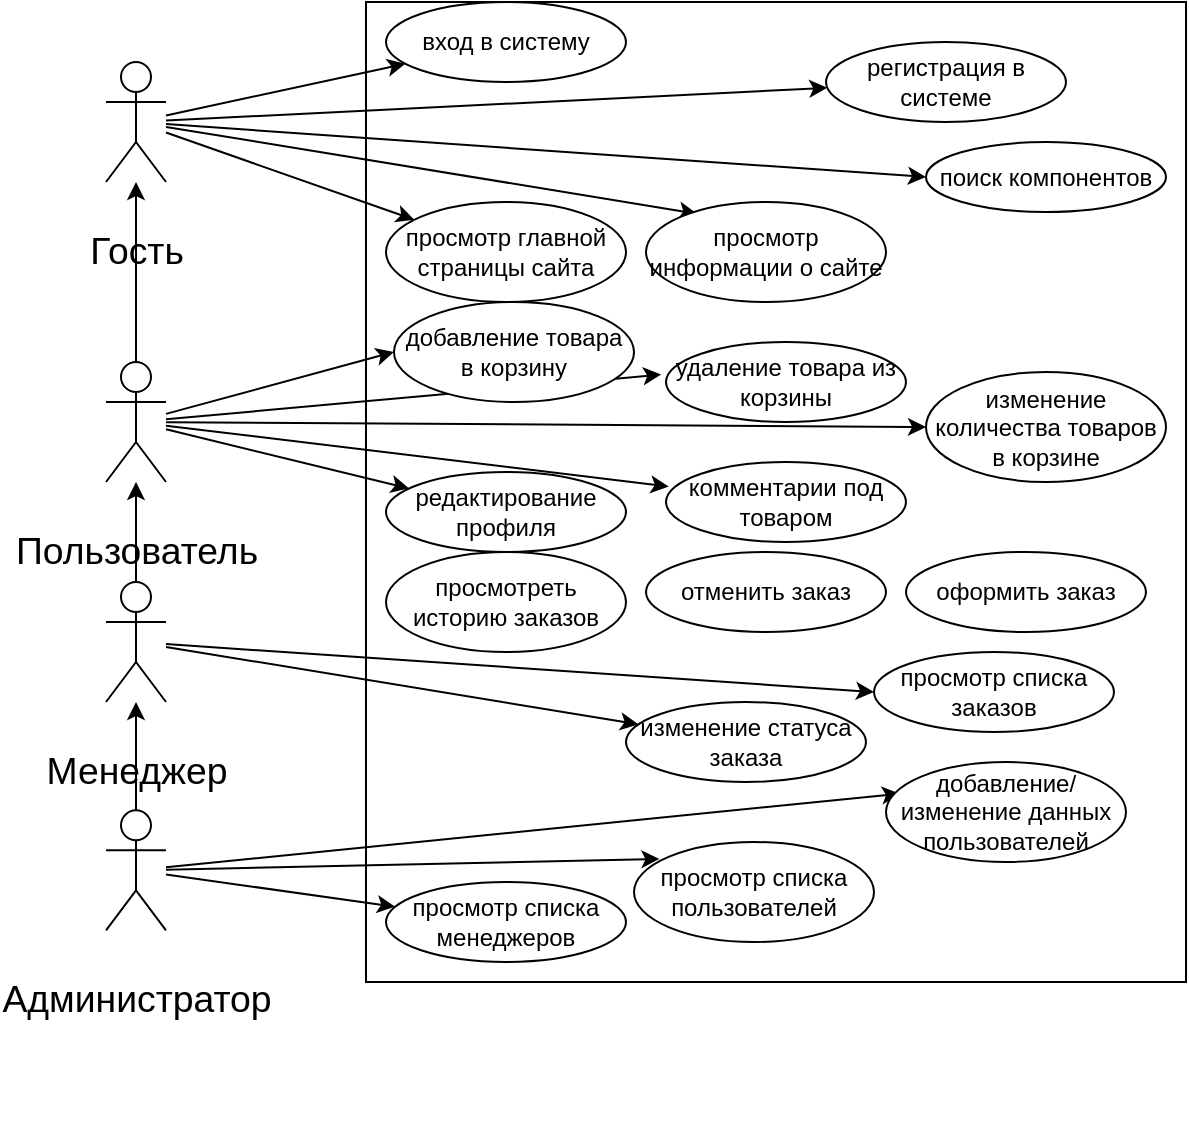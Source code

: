 <mxfile version="21.1.4" type="device">
  <diagram name="Страница 1" id="NzNe0ZoZgYX5Fp__9Vss">
    <mxGraphModel dx="1434" dy="796" grid="0" gridSize="10" guides="1" tooltips="1" connect="1" arrows="1" fold="1" page="1" pageScale="1" pageWidth="827" pageHeight="1169" math="0" shadow="0">
      <root>
        <mxCell id="0" />
        <mxCell id="1" parent="0" />
        <mxCell id="YYnpD3Vnh-vj3eKZaliB-47" value="" style="rounded=0;whiteSpace=wrap;html=1;fillColor=none;" parent="1" vertex="1">
          <mxGeometry x="220" y="10" width="410" height="490" as="geometry" />
        </mxCell>
        <mxCell id="YYnpD3Vnh-vj3eKZaliB-32" style="rounded=0;orthogonalLoop=1;jettySize=auto;html=1;" parent="1" source="YYnpD3Vnh-vj3eKZaliB-1" target="YYnpD3Vnh-vj3eKZaliB-11" edge="1">
          <mxGeometry relative="1" as="geometry" />
        </mxCell>
        <mxCell id="YYnpD3Vnh-vj3eKZaliB-33" style="rounded=0;orthogonalLoop=1;jettySize=auto;html=1;" parent="1" source="YYnpD3Vnh-vj3eKZaliB-1" target="YYnpD3Vnh-vj3eKZaliB-10" edge="1">
          <mxGeometry relative="1" as="geometry" />
        </mxCell>
        <mxCell id="YYnpD3Vnh-vj3eKZaliB-34" style="rounded=0;orthogonalLoop=1;jettySize=auto;html=1;entryX=0;entryY=0.5;entryDx=0;entryDy=0;" parent="1" source="YYnpD3Vnh-vj3eKZaliB-1" target="YYnpD3Vnh-vj3eKZaliB-12" edge="1">
          <mxGeometry relative="1" as="geometry" />
        </mxCell>
        <mxCell id="YYnpD3Vnh-vj3eKZaliB-35" style="rounded=0;orthogonalLoop=1;jettySize=auto;html=1;entryX=0.213;entryY=0.117;entryDx=0;entryDy=0;entryPerimeter=0;" parent="1" source="YYnpD3Vnh-vj3eKZaliB-1" target="YYnpD3Vnh-vj3eKZaliB-9" edge="1">
          <mxGeometry relative="1" as="geometry" />
        </mxCell>
        <mxCell id="YYnpD3Vnh-vj3eKZaliB-36" style="rounded=0;orthogonalLoop=1;jettySize=auto;html=1;" parent="1" source="YYnpD3Vnh-vj3eKZaliB-1" target="YYnpD3Vnh-vj3eKZaliB-7" edge="1">
          <mxGeometry relative="1" as="geometry" />
        </mxCell>
        <mxCell id="YYnpD3Vnh-vj3eKZaliB-1" value="&#xa;&lt;span style=&quot;font-size:14.0pt;line-height:150%;&#xa;font-family:&amp;quot;Times New Roman&amp;quot;,serif;mso-fareast-font-family:Calibri;mso-fareast-theme-font:&#xa;minor-latin;mso-bidi-theme-font:minor-bidi;mso-ansi-language:RU;mso-fareast-language:&#xa;EN-US;mso-bidi-language:AR-SA&quot;&gt;Гость&lt;/span&gt;&#xa;&#xa;&#xa;&#xa;" style="shape=umlActor;verticalLabelPosition=bottom;verticalAlign=top;html=1;outlineConnect=0;" parent="1" vertex="1">
          <mxGeometry x="90" y="40" width="30" height="60" as="geometry" />
        </mxCell>
        <mxCell id="YYnpD3Vnh-vj3eKZaliB-38" style="edgeStyle=orthogonalEdgeStyle;rounded=0;orthogonalLoop=1;jettySize=auto;html=1;" parent="1" source="YYnpD3Vnh-vj3eKZaliB-3" target="YYnpD3Vnh-vj3eKZaliB-1" edge="1">
          <mxGeometry relative="1" as="geometry" />
        </mxCell>
        <mxCell id="YYnpD3Vnh-vj3eKZaliB-39" style="rounded=0;orthogonalLoop=1;jettySize=auto;html=1;entryX=0;entryY=0.5;entryDx=0;entryDy=0;" parent="1" source="YYnpD3Vnh-vj3eKZaliB-3" target="YYnpD3Vnh-vj3eKZaliB-15" edge="1">
          <mxGeometry relative="1" as="geometry" />
        </mxCell>
        <mxCell id="YYnpD3Vnh-vj3eKZaliB-40" style="rounded=0;orthogonalLoop=1;jettySize=auto;html=1;entryX=0;entryY=0.5;entryDx=0;entryDy=0;" parent="1" source="YYnpD3Vnh-vj3eKZaliB-3" target="YYnpD3Vnh-vj3eKZaliB-13" edge="1">
          <mxGeometry relative="1" as="geometry" />
        </mxCell>
        <mxCell id="YYnpD3Vnh-vj3eKZaliB-41" style="rounded=0;orthogonalLoop=1;jettySize=auto;html=1;" parent="1" source="YYnpD3Vnh-vj3eKZaliB-3" target="YYnpD3Vnh-vj3eKZaliB-20" edge="1">
          <mxGeometry relative="1" as="geometry" />
        </mxCell>
        <mxCell id="YYnpD3Vnh-vj3eKZaliB-42" style="rounded=0;orthogonalLoop=1;jettySize=auto;html=1;entryX=-0.02;entryY=0.407;entryDx=0;entryDy=0;entryPerimeter=0;" parent="1" source="YYnpD3Vnh-vj3eKZaliB-3" target="YYnpD3Vnh-vj3eKZaliB-14" edge="1">
          <mxGeometry relative="1" as="geometry" />
        </mxCell>
        <mxCell id="YYnpD3Vnh-vj3eKZaliB-43" style="rounded=0;orthogonalLoop=1;jettySize=auto;html=1;entryX=0.011;entryY=0.307;entryDx=0;entryDy=0;entryPerimeter=0;" parent="1" source="YYnpD3Vnh-vj3eKZaliB-3" target="YYnpD3Vnh-vj3eKZaliB-16" edge="1">
          <mxGeometry relative="1" as="geometry" />
        </mxCell>
        <mxCell id="YYnpD3Vnh-vj3eKZaliB-3" value="&#xa;&lt;span style=&quot;font-size:14.0pt;line-height:150%;&#xa;font-family:&amp;quot;Times New Roman&amp;quot;,serif;mso-fareast-font-family:Calibri;mso-fareast-theme-font:&#xa;minor-latin;mso-bidi-theme-font:minor-bidi;mso-ansi-language:RU;mso-fareast-language:&#xa;EN-US;mso-bidi-language:AR-SA&quot;&gt;Пользователь &lt;/span&gt;&#xa;&#xa;&#xa;&#xa;" style="shape=umlActor;verticalLabelPosition=bottom;verticalAlign=top;html=1;outlineConnect=0;" parent="1" vertex="1">
          <mxGeometry x="90" y="190" width="30" height="60" as="geometry" />
        </mxCell>
        <mxCell id="YYnpD3Vnh-vj3eKZaliB-29" style="rounded=0;orthogonalLoop=1;jettySize=auto;html=1;entryX=0;entryY=0.5;entryDx=0;entryDy=0;" parent="1" source="YYnpD3Vnh-vj3eKZaliB-4" target="YYnpD3Vnh-vj3eKZaliB-21" edge="1">
          <mxGeometry relative="1" as="geometry">
            <mxPoint x="257.574" y="389.998" as="targetPoint" />
          </mxGeometry>
        </mxCell>
        <mxCell id="YYnpD3Vnh-vj3eKZaliB-30" style="rounded=0;orthogonalLoop=1;jettySize=auto;html=1;" parent="1" source="YYnpD3Vnh-vj3eKZaliB-4" target="YYnpD3Vnh-vj3eKZaliB-22" edge="1">
          <mxGeometry relative="1" as="geometry">
            <mxPoint x="482.4" y="397.14" as="targetPoint" />
          </mxGeometry>
        </mxCell>
        <mxCell id="YYnpD3Vnh-vj3eKZaliB-44" style="edgeStyle=orthogonalEdgeStyle;rounded=0;orthogonalLoop=1;jettySize=auto;html=1;" parent="1" source="YYnpD3Vnh-vj3eKZaliB-4" target="YYnpD3Vnh-vj3eKZaliB-3" edge="1">
          <mxGeometry relative="1" as="geometry" />
        </mxCell>
        <mxCell id="YYnpD3Vnh-vj3eKZaliB-4" value="&#xa;&lt;span style=&quot;font-size:14.0pt;line-height:150%;&#xa;font-family:&amp;quot;Times New Roman&amp;quot;,serif;mso-fareast-font-family:Calibri;mso-fareast-theme-font:&#xa;minor-latin;mso-bidi-theme-font:minor-bidi;mso-ansi-language:RU;mso-fareast-language:&#xa;EN-US;mso-bidi-language:AR-SA&quot;&gt;Менеджер&lt;/span&gt;&#xa;&#xa;&#xa;&#xa;" style="shape=umlActor;verticalLabelPosition=bottom;verticalAlign=top;html=1;outlineConnect=0;" parent="1" vertex="1">
          <mxGeometry x="90" y="300" width="30" height="60" as="geometry" />
        </mxCell>
        <mxCell id="YYnpD3Vnh-vj3eKZaliB-26" style="rounded=0;orthogonalLoop=1;jettySize=auto;html=1;" parent="1" source="YYnpD3Vnh-vj3eKZaliB-5" target="YYnpD3Vnh-vj3eKZaliB-24" edge="1">
          <mxGeometry relative="1" as="geometry" />
        </mxCell>
        <mxCell id="YYnpD3Vnh-vj3eKZaliB-27" style="rounded=0;orthogonalLoop=1;jettySize=auto;html=1;entryX=0.106;entryY=0.169;entryDx=0;entryDy=0;entryPerimeter=0;" parent="1" source="YYnpD3Vnh-vj3eKZaliB-5" target="YYnpD3Vnh-vj3eKZaliB-23" edge="1">
          <mxGeometry relative="1" as="geometry" />
        </mxCell>
        <mxCell id="YYnpD3Vnh-vj3eKZaliB-28" style="rounded=0;orthogonalLoop=1;jettySize=auto;html=1;entryX=0.058;entryY=0.317;entryDx=0;entryDy=0;entryPerimeter=0;" parent="1" source="YYnpD3Vnh-vj3eKZaliB-5" target="YYnpD3Vnh-vj3eKZaliB-25" edge="1">
          <mxGeometry relative="1" as="geometry" />
        </mxCell>
        <mxCell id="YYnpD3Vnh-vj3eKZaliB-46" style="edgeStyle=orthogonalEdgeStyle;rounded=0;orthogonalLoop=1;jettySize=auto;html=1;" parent="1" source="YYnpD3Vnh-vj3eKZaliB-5" target="YYnpD3Vnh-vj3eKZaliB-4" edge="1">
          <mxGeometry relative="1" as="geometry" />
        </mxCell>
        <mxCell id="YYnpD3Vnh-vj3eKZaliB-5" value="&#xa;&lt;span style=&quot;font-size:14.0pt;line-height:150%;&#xa;font-family:&amp;quot;Times New Roman&amp;quot;,serif;mso-fareast-font-family:Calibri;mso-fareast-theme-font:&#xa;minor-latin;mso-bidi-theme-font:minor-bidi;mso-ansi-language:RU;mso-fareast-language:&#xa;EN-US;mso-bidi-language:AR-SA&quot;&gt;Администратор&lt;/span&gt;&#xa;&#xa;&#xa;&#xa;" style="shape=umlActor;verticalLabelPosition=bottom;verticalAlign=top;html=1;outlineConnect=0;" parent="1" vertex="1">
          <mxGeometry x="90" y="414.14" width="30" height="60" as="geometry" />
        </mxCell>
        <mxCell id="YYnpD3Vnh-vj3eKZaliB-7" value="просмотр главной страницы сайта" style="ellipse;whiteSpace=wrap;html=1;" parent="1" vertex="1">
          <mxGeometry x="230" y="110" width="120" height="50" as="geometry" />
        </mxCell>
        <mxCell id="YYnpD3Vnh-vj3eKZaliB-9" value="просмотр информации о сайте" style="ellipse;whiteSpace=wrap;html=1;" parent="1" vertex="1">
          <mxGeometry x="360" y="110" width="120" height="50" as="geometry" />
        </mxCell>
        <mxCell id="YYnpD3Vnh-vj3eKZaliB-10" value="регистрация в системе" style="ellipse;whiteSpace=wrap;html=1;" parent="1" vertex="1">
          <mxGeometry x="450" y="30" width="120" height="40" as="geometry" />
        </mxCell>
        <mxCell id="YYnpD3Vnh-vj3eKZaliB-11" value="вход в систему" style="ellipse;whiteSpace=wrap;html=1;" parent="1" vertex="1">
          <mxGeometry x="230" y="10" width="120" height="40" as="geometry" />
        </mxCell>
        <mxCell id="YYnpD3Vnh-vj3eKZaliB-12" value="поиск компонентов" style="ellipse;whiteSpace=wrap;html=1;" parent="1" vertex="1">
          <mxGeometry x="500" y="80" width="120" height="35" as="geometry" />
        </mxCell>
        <mxCell id="YYnpD3Vnh-vj3eKZaliB-13" value="добавление товара в корзину" style="ellipse;whiteSpace=wrap;html=1;" parent="1" vertex="1">
          <mxGeometry x="234" y="160" width="120" height="50" as="geometry" />
        </mxCell>
        <mxCell id="YYnpD3Vnh-vj3eKZaliB-14" value="удаление товара из корзины" style="ellipse;whiteSpace=wrap;html=1;" parent="1" vertex="1">
          <mxGeometry x="370" y="180" width="120" height="40" as="geometry" />
        </mxCell>
        <mxCell id="YYnpD3Vnh-vj3eKZaliB-15" value="изменение количества товаров в корзине" style="ellipse;whiteSpace=wrap;html=1;" parent="1" vertex="1">
          <mxGeometry x="500" y="195" width="120" height="55" as="geometry" />
        </mxCell>
        <mxCell id="YYnpD3Vnh-vj3eKZaliB-16" value="комментарии под товаром" style="ellipse;whiteSpace=wrap;html=1;" parent="1" vertex="1">
          <mxGeometry x="370" y="240" width="120" height="40" as="geometry" />
        </mxCell>
        <mxCell id="YYnpD3Vnh-vj3eKZaliB-17" value="оформить заказ" style="ellipse;whiteSpace=wrap;html=1;" parent="1" vertex="1">
          <mxGeometry x="490" y="285" width="120" height="40" as="geometry" />
        </mxCell>
        <mxCell id="YYnpD3Vnh-vj3eKZaliB-18" value="отменить заказ" style="ellipse;whiteSpace=wrap;html=1;" parent="1" vertex="1">
          <mxGeometry x="360" y="285" width="120" height="40" as="geometry" />
        </mxCell>
        <mxCell id="YYnpD3Vnh-vj3eKZaliB-19" value="просмотреть историю заказов" style="ellipse;whiteSpace=wrap;html=1;" parent="1" vertex="1">
          <mxGeometry x="230" y="285" width="120" height="50" as="geometry" />
        </mxCell>
        <mxCell id="YYnpD3Vnh-vj3eKZaliB-20" value="редактирование профиля" style="ellipse;whiteSpace=wrap;html=1;" parent="1" vertex="1">
          <mxGeometry x="230" y="245" width="120" height="40" as="geometry" />
        </mxCell>
        <mxCell id="YYnpD3Vnh-vj3eKZaliB-21" value="просмотр списка заказов" style="ellipse;whiteSpace=wrap;html=1;" parent="1" vertex="1">
          <mxGeometry x="474" y="335" width="120" height="40" as="geometry" />
        </mxCell>
        <mxCell id="YYnpD3Vnh-vj3eKZaliB-22" value="изменение статуса заказа" style="ellipse;whiteSpace=wrap;html=1;" parent="1" vertex="1">
          <mxGeometry x="350" y="360" width="120" height="40" as="geometry" />
        </mxCell>
        <mxCell id="YYnpD3Vnh-vj3eKZaliB-23" value="просмотр списка пользователей" style="ellipse;whiteSpace=wrap;html=1;" parent="1" vertex="1">
          <mxGeometry x="354" y="430" width="120" height="50" as="geometry" />
        </mxCell>
        <mxCell id="YYnpD3Vnh-vj3eKZaliB-24" value="просмотр списка менеджеров" style="ellipse;whiteSpace=wrap;html=1;" parent="1" vertex="1">
          <mxGeometry x="230" y="450" width="120" height="40" as="geometry" />
        </mxCell>
        <mxCell id="YYnpD3Vnh-vj3eKZaliB-25" value="добавление/изменение данных пользователей" style="ellipse;whiteSpace=wrap;html=1;" parent="1" vertex="1">
          <mxGeometry x="480" y="390" width="120" height="50" as="geometry" />
        </mxCell>
      </root>
    </mxGraphModel>
  </diagram>
</mxfile>
